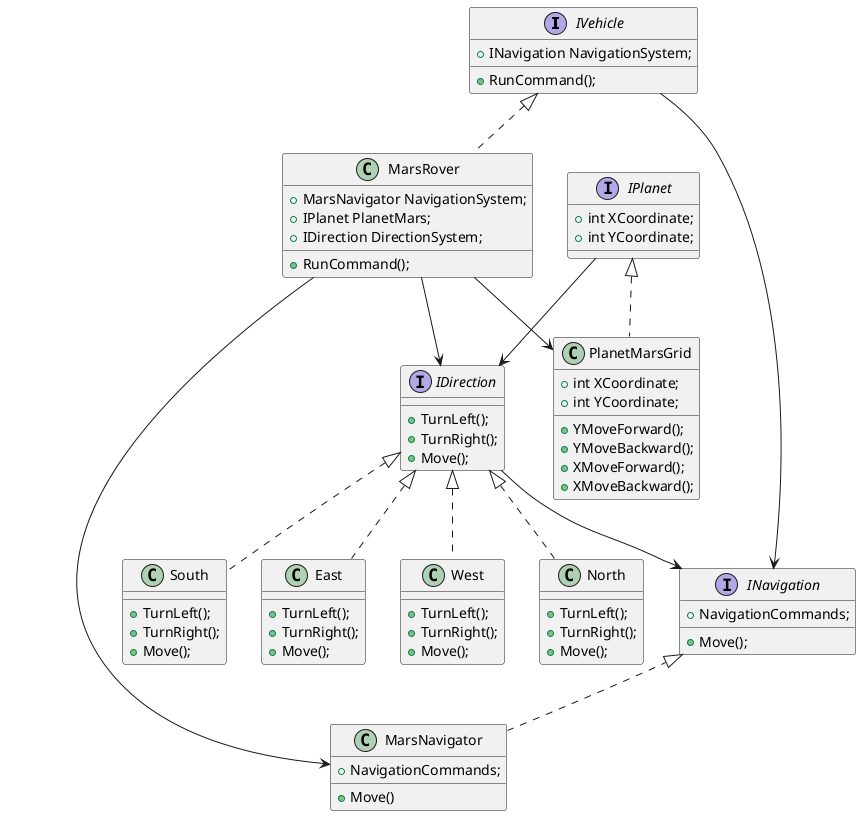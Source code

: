 ﻿@startuml "MarsRover-Kata-UML.png"

interface IVehicle
{
+ INavigation NavigationSystem;
+ RunCommand();
}
interface IPlanet
{
+ int XCoordinate;
+ int YCoordinate;
}
interface IDirection
{
+  TurnLeft();
+  TurnRight();
+  Move();
}
interface INavigation
{
+  NavigationCommands;
+  Move();

}

class PlanetMarsGrid implements IPlanet
{
+ int XCoordinate;
+ int YCoordinate;
+ YMoveForward();
+ YMoveBackward();
+ XMoveForward();
+ XMoveBackward();
}
class East implements IDirection
{
+  TurnLeft();
+  TurnRight();
+  Move();
}
class West implements IDirection
{
+  TurnLeft();
+  TurnRight();
+  Move();
}
class North implements IDirection
{
+  TurnLeft();
+  TurnRight();
+  Move();
}
class South implements IDirection
{
+  TurnLeft();
+  TurnRight();
+  Move();
}

class MarsNavigator implements INavigation
{
+  NavigationCommands;
+  Move()
}
class MarsRover implements IVehicle
{
+  MarsNavigator NavigationSystem;
+  IPlanet PlanetMars;
+  IDirection DirectionSystem;
+  RunCommand();
}
IPlanet --> IDirection
IVehicle --> INavigation
IDirection  --> INavigation
MarsRover --> MarsNavigator
MarsRover --> IDirection
MarsRover --> PlanetMarsGrid


@enduml